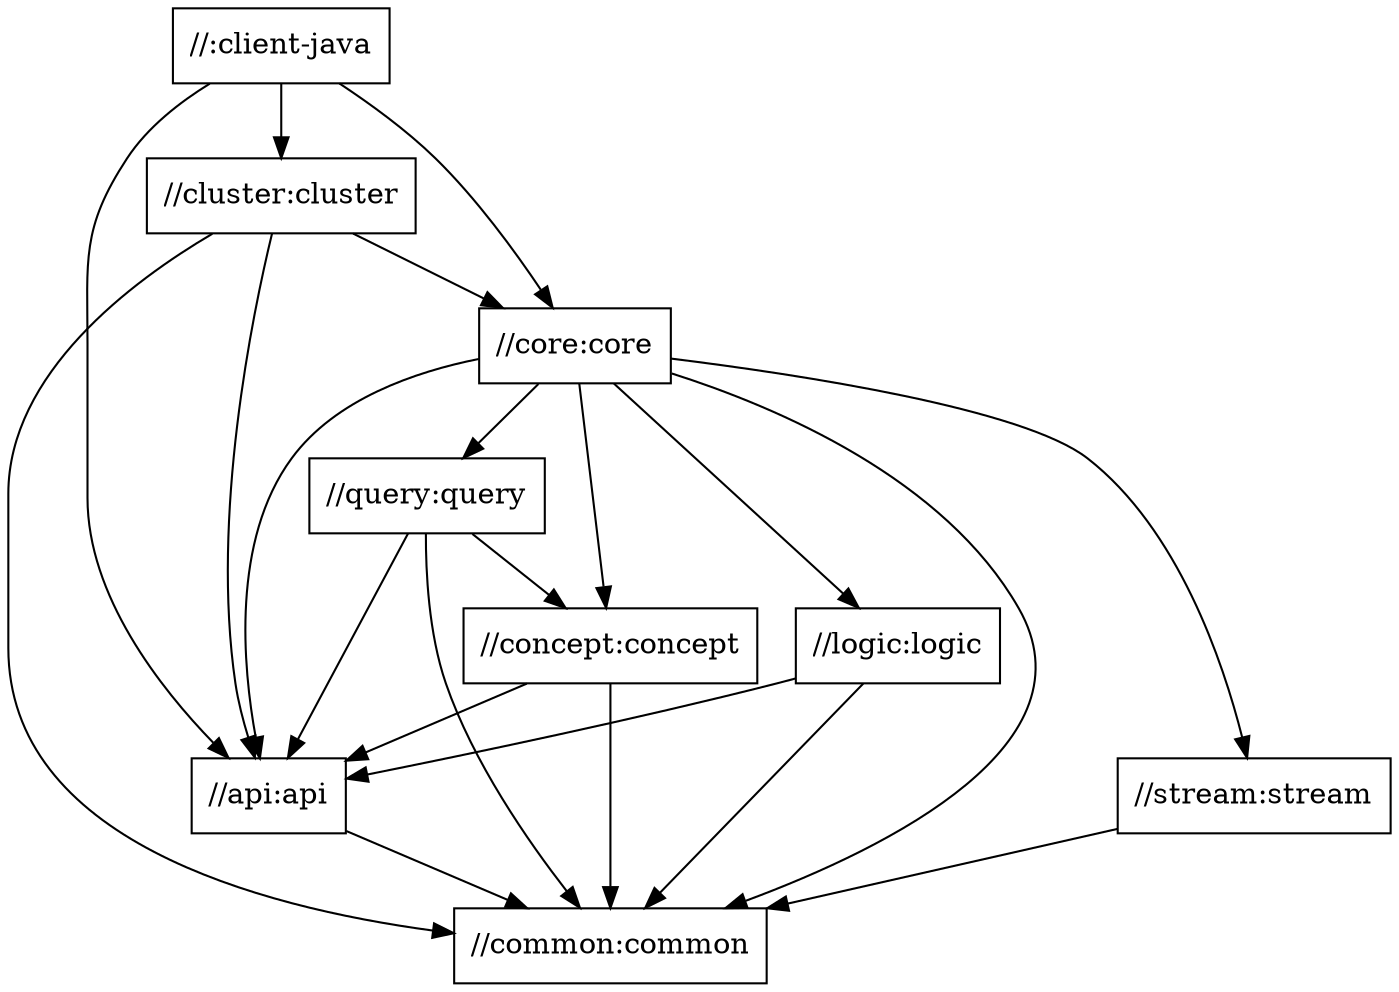 digraph mygraph {
  node [shape=box];
  "//:client-java"
  "//:client-java" -> "//api:api"
  "//:client-java" -> "//cluster:cluster"
  "//:client-java" -> "//core:core"
  "//cluster:cluster"
  "//cluster:cluster" -> "//api:api"
  "//cluster:cluster" -> "//common:common"
  "//cluster:cluster" -> "//core:core"
  "//core:core"
  "//core:core" -> "//api:api"
  "//core:core" -> "//common:common"
  "//core:core" -> "//concept:concept"
  "//core:core" -> "//logic:logic"
  "//core:core" -> "//query:query"
  "//core:core" -> "//stream:stream"
  "//stream:stream"
  "//stream:stream" -> "//common:common"
  "//query:query"
  "//query:query" -> "//api:api"
  "//query:query" -> "//common:common"
  "//query:query" -> "//concept:concept"
  "//logic:logic"
  "//logic:logic" -> "//api:api"
  "//logic:logic" -> "//common:common"
  "//concept:concept"
  "//concept:concept" -> "//api:api"
  "//concept:concept" -> "//common:common"
  "//api:api"
  "//api:api" -> "//common:common"
  "//common:common"
}
